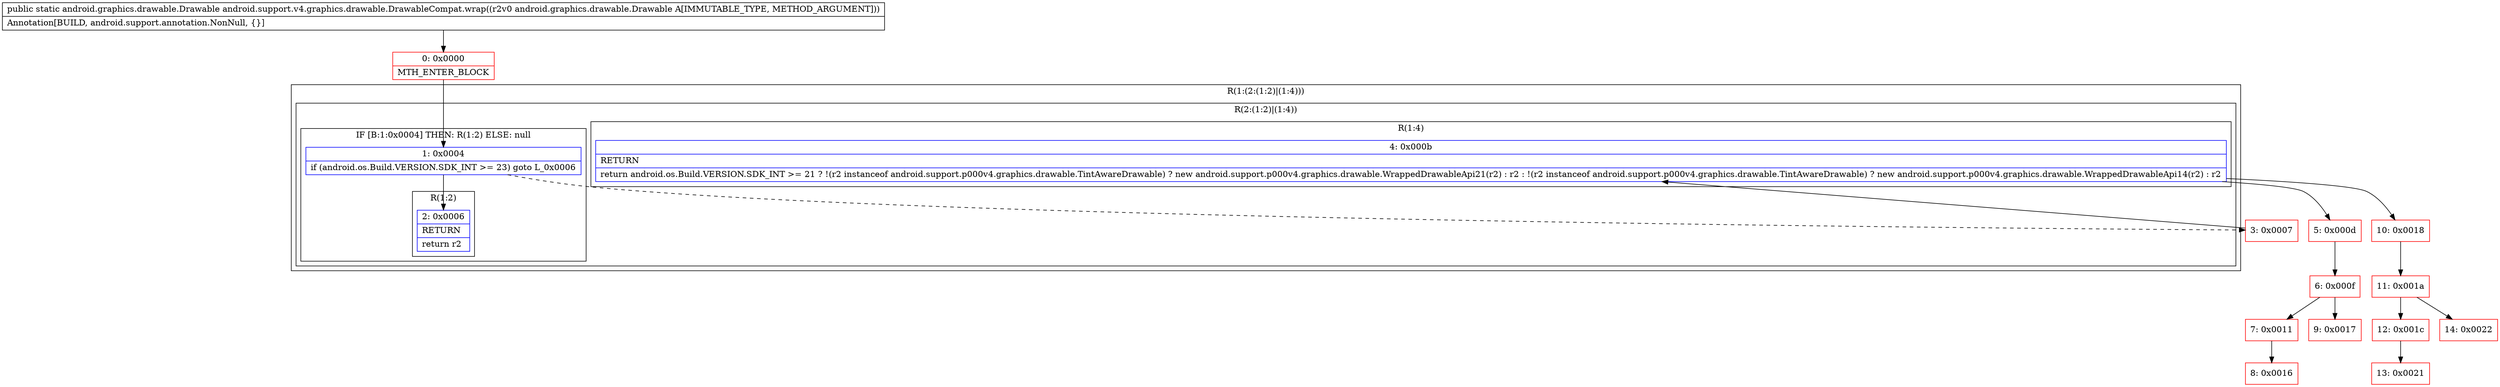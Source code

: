 digraph "CFG forandroid.support.v4.graphics.drawable.DrawableCompat.wrap(Landroid\/graphics\/drawable\/Drawable;)Landroid\/graphics\/drawable\/Drawable;" {
subgraph cluster_Region_1031903879 {
label = "R(1:(2:(1:2)|(1:4)))";
node [shape=record,color=blue];
subgraph cluster_Region_1473780866 {
label = "R(2:(1:2)|(1:4))";
node [shape=record,color=blue];
subgraph cluster_IfRegion_2063708810 {
label = "IF [B:1:0x0004] THEN: R(1:2) ELSE: null";
node [shape=record,color=blue];
Node_1 [shape=record,label="{1\:\ 0x0004|if (android.os.Build.VERSION.SDK_INT \>= 23) goto L_0x0006\l}"];
subgraph cluster_Region_2131011082 {
label = "R(1:2)";
node [shape=record,color=blue];
Node_2 [shape=record,label="{2\:\ 0x0006|RETURN\l|return r2\l}"];
}
}
subgraph cluster_Region_1323327183 {
label = "R(1:4)";
node [shape=record,color=blue];
Node_4 [shape=record,label="{4\:\ 0x000b|RETURN\l|return android.os.Build.VERSION.SDK_INT \>= 21 ? !(r2 instanceof android.support.p000v4.graphics.drawable.TintAwareDrawable) ? new android.support.p000v4.graphics.drawable.WrappedDrawableApi21(r2) : r2 : !(r2 instanceof android.support.p000v4.graphics.drawable.TintAwareDrawable) ? new android.support.p000v4.graphics.drawable.WrappedDrawableApi14(r2) : r2\l}"];
}
}
}
Node_0 [shape=record,color=red,label="{0\:\ 0x0000|MTH_ENTER_BLOCK\l}"];
Node_3 [shape=record,color=red,label="{3\:\ 0x0007}"];
Node_5 [shape=record,color=red,label="{5\:\ 0x000d}"];
Node_6 [shape=record,color=red,label="{6\:\ 0x000f}"];
Node_7 [shape=record,color=red,label="{7\:\ 0x0011}"];
Node_8 [shape=record,color=red,label="{8\:\ 0x0016}"];
Node_9 [shape=record,color=red,label="{9\:\ 0x0017}"];
Node_10 [shape=record,color=red,label="{10\:\ 0x0018}"];
Node_11 [shape=record,color=red,label="{11\:\ 0x001a}"];
Node_12 [shape=record,color=red,label="{12\:\ 0x001c}"];
Node_13 [shape=record,color=red,label="{13\:\ 0x0021}"];
Node_14 [shape=record,color=red,label="{14\:\ 0x0022}"];
MethodNode[shape=record,label="{public static android.graphics.drawable.Drawable android.support.v4.graphics.drawable.DrawableCompat.wrap((r2v0 android.graphics.drawable.Drawable A[IMMUTABLE_TYPE, METHOD_ARGUMENT]))  | Annotation[BUILD, android.support.annotation.NonNull, \{\}]\l}"];
MethodNode -> Node_0;
Node_1 -> Node_2;
Node_1 -> Node_3[style=dashed];
Node_4 -> Node_5;
Node_4 -> Node_10;
Node_0 -> Node_1;
Node_3 -> Node_4;
Node_5 -> Node_6;
Node_6 -> Node_7;
Node_6 -> Node_9;
Node_7 -> Node_8;
Node_10 -> Node_11;
Node_11 -> Node_12;
Node_11 -> Node_14;
Node_12 -> Node_13;
}


